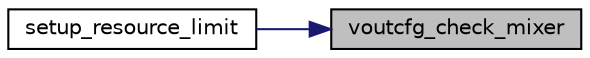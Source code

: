 digraph "voutcfg_check_mixer"
{
 // INTERACTIVE_SVG=YES
 // LATEX_PDF_SIZE
  bgcolor="transparent";
  edge [fontname="Helvetica",fontsize="10",labelfontname="Helvetica",labelfontsize="10"];
  node [fontname="Helvetica",fontsize="10",shape=record];
  rankdir="RL";
  Node1 [label="voutcfg_check_mixer",height=0.2,width=0.4,color="black", fillcolor="grey75", style="filled", fontcolor="black",tooltip=" "];
  Node1 -> Node2 [dir="back",color="midnightblue",fontsize="10",style="solid",fontname="Helvetica"];
  Node2 [label="setup_resource_limit",height=0.2,width=0.4,color="black",URL="$d8/df2/resource__cfg_8c.html#a5a1984d630c2390d5e5ecb5fac118d54",tooltip=" "];
}
